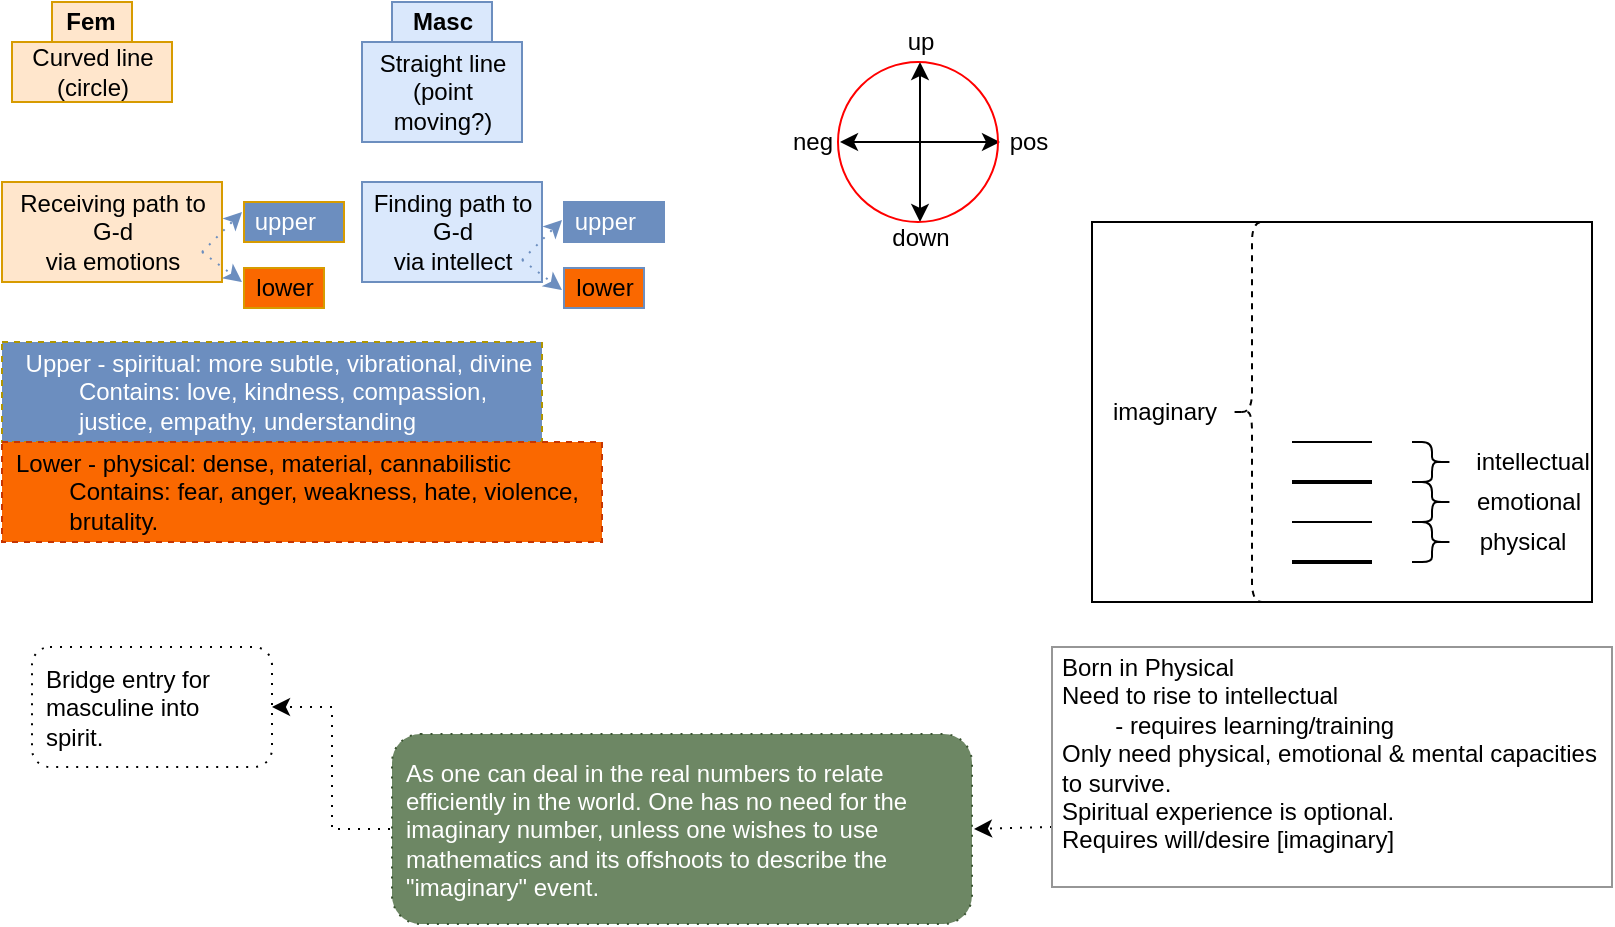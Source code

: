 <mxfile version="15.2.7" type="device" pages="2"><diagram id="zGnFi_Y4p3X3KH1KNF0r" name="Page-1"><mxGraphModel dx="1406" dy="814" grid="1" gridSize="10" guides="1" tooltips="1" connect="1" arrows="1" fold="1" page="1" pageScale="1" pageWidth="827" pageHeight="1169" math="0" shadow="0"><root><mxCell id="0"/><mxCell id="1" parent="0"/><mxCell id="240" value="Receiving path to &lt;br&gt;G-d&lt;br&gt;via emotions" style="text;html=1;align=center;verticalAlign=middle;resizable=0;points=[];autosize=1;strokeColor=#d79b00;fillColor=#ffe6cc;" parent="1" vertex="1"><mxGeometry x="5" y="100" width="110" height="50" as="geometry"/></mxCell><mxCell id="8" value="" style="group;fillColor=default;" parent="1" vertex="1" connectable="0"><mxGeometry x="390" y="20" width="143" height="118" as="geometry"/></mxCell><mxCell id="2" value="" style="endArrow=classic;startArrow=classic;html=1;" parent="8" edge="1"><mxGeometry width="50" height="50" relative="1" as="geometry"><mxPoint x="74" y="100" as="sourcePoint"/><mxPoint x="74" y="20" as="targetPoint"/></mxGeometry></mxCell><mxCell id="3" value="" style="endArrow=classic;startArrow=classic;html=1;" parent="8" edge="1"><mxGeometry width="50" height="50" relative="1" as="geometry"><mxPoint x="34" y="60" as="sourcePoint"/><mxPoint x="114" y="60" as="targetPoint"/></mxGeometry></mxCell><mxCell id="4" value="up" style="text;html=1;align=center;verticalAlign=middle;resizable=0;points=[];autosize=1;strokeColor=none;" parent="8" vertex="1"><mxGeometry x="59" width="30" height="20" as="geometry"/></mxCell><mxCell id="5" value="down" style="text;html=1;align=center;verticalAlign=middle;resizable=0;points=[];autosize=1;strokeColor=none;" parent="8" vertex="1"><mxGeometry x="54" y="98" width="40" height="20" as="geometry"/></mxCell><mxCell id="6" value="pos" style="text;html=1;align=center;verticalAlign=middle;resizable=0;points=[];autosize=1;strokeColor=none;" parent="8" vertex="1"><mxGeometry x="113" y="50" width="30" height="20" as="geometry"/></mxCell><mxCell id="7" value="neg" style="text;html=1;align=center;verticalAlign=middle;resizable=0;points=[];autosize=1;strokeColor=none;" parent="8" vertex="1"><mxGeometry y="50" width="40" height="20" as="geometry"/></mxCell><mxCell id="Z5CYmjNbPsFuOS8fbj_x-258" value="" style="ellipse;whiteSpace=wrap;html=1;aspect=fixed;strokeColor=#FF0000;fillColor=none;align=left;" parent="8" vertex="1"><mxGeometry x="33" y="20" width="80" height="80" as="geometry"/></mxCell><mxCell id="226" value="" style="group" parent="1" vertex="1" connectable="0"><mxGeometry x="550" y="120" width="255" height="190" as="geometry"/></mxCell><mxCell id="Z5CYmjNbPsFuOS8fbj_x-261" value="" style="rounded=0;whiteSpace=wrap;html=1;strokeColor=#000000;fillColor=default;align=left;" parent="226" vertex="1"><mxGeometry width="250" height="190" as="geometry"/></mxCell><mxCell id="9" value="" style="endArrow=none;html=1;" parent="226" edge="1"><mxGeometry width="50" height="50" relative="1" as="geometry"><mxPoint x="100" y="110" as="sourcePoint"/><mxPoint x="140" y="110" as="targetPoint"/></mxGeometry></mxCell><mxCell id="10" value="" style="endArrow=none;html=1;strokeWidth=2;" parent="226" edge="1"><mxGeometry width="50" height="50" relative="1" as="geometry"><mxPoint x="100" y="130" as="sourcePoint"/><mxPoint x="140" y="130" as="targetPoint"/></mxGeometry></mxCell><mxCell id="11" value="" style="endArrow=none;html=1;" parent="226" edge="1"><mxGeometry width="50" height="50" relative="1" as="geometry"><mxPoint x="100" y="150" as="sourcePoint"/><mxPoint x="140" y="150" as="targetPoint"/></mxGeometry></mxCell><mxCell id="12" value="" style="endArrow=none;html=1;strokeWidth=2;" parent="226" edge="1"><mxGeometry width="50" height="50" relative="1" as="geometry"><mxPoint x="100" y="170" as="sourcePoint"/><mxPoint x="140" y="170" as="targetPoint"/></mxGeometry></mxCell><mxCell id="13" value="" style="endArrow=none;html=1;dashed=1;dashPattern=1 4;" parent="226" edge="1"><mxGeometry width="50" height="50" relative="1" as="geometry"><mxPoint x="100" y="190" as="sourcePoint"/><mxPoint x="140" y="190" as="targetPoint"/></mxGeometry></mxCell><mxCell id="16" value="imaginary&lt;span style=&quot;white-space: pre&quot;&gt;&#9;&lt;/span&gt;" style="text;html=1;align=center;verticalAlign=middle;resizable=0;points=[];autosize=1;" parent="226" vertex="1"><mxGeometry y="85" width="100" height="20" as="geometry"/></mxCell><mxCell id="17" value="" style="shape=curlyBracket;whiteSpace=wrap;html=1;rounded=1;flipH=1;" parent="226" vertex="1"><mxGeometry x="160" y="110" width="20" height="20" as="geometry"/></mxCell><mxCell id="18" value="intellectual" style="text;html=1;align=center;verticalAlign=middle;resizable=0;points=[];autosize=1;" parent="226" vertex="1"><mxGeometry x="185" y="110" width="70" height="20" as="geometry"/></mxCell><mxCell id="22" value="" style="shape=curlyBracket;whiteSpace=wrap;html=1;rounded=1;flipH=1;" parent="226" vertex="1"><mxGeometry x="160" y="130" width="20" height="20" as="geometry"/></mxCell><mxCell id="23" value="emotional" style="text;html=1;align=center;verticalAlign=middle;resizable=0;points=[];autosize=1;" parent="226" vertex="1"><mxGeometry x="183" y="130" width="70" height="20" as="geometry"/></mxCell><mxCell id="24" value="" style="shape=curlyBracket;whiteSpace=wrap;html=1;rounded=1;flipH=1;" parent="226" vertex="1"><mxGeometry x="160" y="150" width="20" height="20" as="geometry"/></mxCell><mxCell id="28" value="physical" style="text;html=1;align=center;verticalAlign=middle;resizable=0;points=[];autosize=1;" parent="226" vertex="1"><mxGeometry x="185" y="150" width="60" height="20" as="geometry"/></mxCell><mxCell id="30" value="" style="shape=curlyBracket;whiteSpace=wrap;html=1;rounded=1;dashed=1;" parent="226" vertex="1"><mxGeometry x="70" width="20" height="190" as="geometry"/></mxCell><mxCell id="256" value="" style="edgeStyle=orthogonalEdgeStyle;rounded=0;orthogonalLoop=1;jettySize=auto;html=1;dashed=1;dashPattern=1 4;strokeWidth=1;" parent="1" source="229" target="255" edge="1"><mxGeometry relative="1" as="geometry"/></mxCell><object label="As one can deal in the real numbers to relate efficiently in the world. One has no need for the imaginary number, unless one wishes to use mathematics and its offshoots to describe the &quot;imaginary&quot; event." Desc="MascFem" id="229"><mxCell style="whiteSpace=wrap;html=1;rounded=1;dashed=1;align=left;perimeterSpacing=1;spacingLeft=5;spacingRight=5;dashPattern=1 4;fillColor=#6d8764;strokeColor=#3A5431;fontColor=#ffffff;" parent="1" vertex="1"><mxGeometry x="200" y="376" width="290" height="95" as="geometry"/></mxCell></object><mxCell id="231" value="&lt;b&gt;Fem&lt;span style=&quot;white-space: pre&quot;&gt;&#9;&lt;/span&gt;&lt;/b&gt;" style="text;html=1;align=center;verticalAlign=middle;resizable=0;points=[];autosize=1;strokeColor=#d79b00;fillColor=#ffe6cc;" parent="1" vertex="1"><mxGeometry x="30" y="10" width="40" height="20" as="geometry"/></mxCell><mxCell id="237" value="&lt;b&gt;Masc&lt;/b&gt;" style="text;html=1;align=center;verticalAlign=middle;resizable=0;points=[];autosize=1;strokeColor=#6c8ebf;fillColor=#dae8fc;" parent="1" vertex="1"><mxGeometry x="200" y="10" width="50" height="20" as="geometry"/></mxCell><mxCell id="238" value="Curved line &lt;br&gt;(circle)" style="text;html=1;align=center;verticalAlign=middle;resizable=0;points=[];autosize=1;strokeColor=#d79b00;fillColor=#ffe6cc;" parent="1" vertex="1"><mxGeometry x="10" y="30" width="80" height="30" as="geometry"/></mxCell><mxCell id="239" value="Straight line &lt;br&gt;(point&lt;br&gt;moving?)" style="text;html=1;align=center;verticalAlign=middle;resizable=0;points=[];autosize=1;strokeColor=#6c8ebf;fillColor=#dae8fc;" parent="1" vertex="1"><mxGeometry x="185" y="30" width="80" height="50" as="geometry"/></mxCell><mxCell id="241" value="Finding path to &lt;br&gt;G-d&lt;br&gt;via intellect" style="text;html=1;align=center;verticalAlign=middle;resizable=0;points=[];autosize=1;strokeColor=#6c8ebf;fillColor=#dae8fc;" parent="1" vertex="1"><mxGeometry x="185" y="100" width="90" height="50" as="geometry"/></mxCell><mxCell id="246" value="" style="group;" parent="1" vertex="1" connectable="0"><mxGeometry x="265" y="119" width="20" height="35" as="geometry"/></mxCell><mxCell id="247" value="" style="endArrow=classic;html=1;dashed=1;dashPattern=1 4;strokeWidth=1;fillColor=#dae8fc;strokeColor=#6c8ebf;" parent="246" edge="1"><mxGeometry width="50" height="50" relative="1" as="geometry"><mxPoint y="20" as="sourcePoint"/><mxPoint x="20" as="targetPoint"/></mxGeometry></mxCell><mxCell id="248" value="" style="endArrow=classic;html=1;dashed=1;dashPattern=1 4;strokeWidth=1;fillColor=#dae8fc;strokeColor=#6c8ebf;" parent="246" edge="1"><mxGeometry width="50" height="50" relative="1" as="geometry"><mxPoint y="20" as="sourcePoint"/><mxPoint x="20" y="35" as="targetPoint"/></mxGeometry></mxCell><mxCell id="250" value="&amp;nbsp;upper" style="text;html=1;align=left;verticalAlign=middle;resizable=0;points=[];autosize=1;strokeColor=#6C8EBF;fillColor=#6C8EBF;fontColor=#FFFFFF;" parent="1" vertex="1"><mxGeometry x="286" y="110" width="50" height="20" as="geometry"/></mxCell><mxCell id="252" value="lower" style="text;html=1;align=center;verticalAlign=middle;resizable=0;points=[];autosize=1;strokeColor=#6c8ebf;fillColor=#FA6800;" parent="1" vertex="1"><mxGeometry x="286" y="143" width="40" height="20" as="geometry"/></mxCell><mxCell id="253" value="Upper - spiritual: more subtle, vibrational, divine&lt;br&gt;&lt;div style=&quot;text-align: left&quot;&gt;&lt;span style=&quot;white-space: pre&quot;&gt;&#9;&lt;/span&gt;Contains: love, kindness, compassion,&lt;/div&gt;&lt;div style=&quot;text-align: left&quot;&gt;&amp;nbsp;&lt;span style=&quot;white-space: pre&quot;&gt;&#9;&lt;/span&gt;justice, empathy, understanding&lt;br&gt;&lt;/div&gt;" style="text;html=1;align=center;verticalAlign=middle;resizable=0;points=[];autosize=1;strokeColor=#B09500;dashed=1;fillColor=#6C8EBF;fontColor=#FFFFFF;spacingLeft=5;" parent="1" vertex="1"><mxGeometry x="5" y="180" width="270" height="50" as="geometry"/></mxCell><mxCell id="254" value="Lower - physical: dense, material, cannabilistic&lt;br&gt;&lt;span style=&quot;white-space: pre&quot;&gt;&#9;&lt;/span&gt;Contains: fear, anger, weakness, hate, violence,&lt;br&gt;&lt;span style=&quot;white-space: pre&quot;&gt;&#9;&lt;/span&gt;brutality." style="text;html=1;align=left;verticalAlign=middle;resizable=0;points=[];autosize=1;dashed=1;strokeColor=#C73500;fillColor=#fa6800;fontColor=#000000;spacingLeft=5;" parent="1" vertex="1"><mxGeometry x="5" y="230" width="300" height="50" as="geometry"/></mxCell><mxCell id="255" value="Bridge entry for masculine into spirit." style="whiteSpace=wrap;html=1;rounded=1;dashed=1;dashPattern=1 4;align=left;spacingLeft=5;spacingRight=5;" parent="1" vertex="1"><mxGeometry x="20" y="332.5" width="120" height="60" as="geometry"/></mxCell><mxCell id="TUgl6-iJQtjWFSTgJmCr-256" value="&amp;nbsp;upper" style="text;html=1;align=left;verticalAlign=middle;resizable=0;points=[];autosize=1;strokeColor=#d79b00;fillColor=#6C8EBF;fontColor=#FFFFFF;" parent="1" vertex="1"><mxGeometry x="126" y="110" width="50" height="20" as="geometry"/></mxCell><mxCell id="TUgl6-iJQtjWFSTgJmCr-257" value="lower" style="text;html=1;align=center;verticalAlign=middle;resizable=0;points=[];autosize=1;strokeColor=#d79b00;fillColor=#FA6800;" parent="1" vertex="1"><mxGeometry x="126" y="143" width="40" height="20" as="geometry"/></mxCell><mxCell id="TUgl6-iJQtjWFSTgJmCr-258" value="" style="group;" parent="1" vertex="1" connectable="0"><mxGeometry x="105" y="115" width="20" height="35" as="geometry"/></mxCell><mxCell id="TUgl6-iJQtjWFSTgJmCr-259" value="" style="endArrow=classic;html=1;dashed=1;dashPattern=1 4;strokeWidth=1;fillColor=#dae8fc;strokeColor=#6c8ebf;" parent="TUgl6-iJQtjWFSTgJmCr-258" edge="1"><mxGeometry width="50" height="50" relative="1" as="geometry"><mxPoint y="20" as="sourcePoint"/><mxPoint x="20" as="targetPoint"/></mxGeometry></mxCell><mxCell id="TUgl6-iJQtjWFSTgJmCr-260" value="" style="endArrow=classic;html=1;dashed=1;dashPattern=1 4;strokeWidth=1;fillColor=#dae8fc;strokeColor=#6c8ebf;" parent="TUgl6-iJQtjWFSTgJmCr-258" edge="1"><mxGeometry width="50" height="50" relative="1" as="geometry"><mxPoint y="20" as="sourcePoint"/><mxPoint x="20" y="35" as="targetPoint"/></mxGeometry></mxCell><mxCell id="N6h_lwHVFX-9zImPqFdz-256" style="rounded=0;orthogonalLoop=1;jettySize=auto;html=1;exitX=0;exitY=0.75;exitDx=0;exitDy=0;entryX=1;entryY=0.5;entryDx=0;entryDy=0;dashed=1;dashPattern=1 4;" parent="1" source="TUgl6-iJQtjWFSTgJmCr-261" target="229" edge="1"><mxGeometry relative="1" as="geometry"/></mxCell><mxCell id="TUgl6-iJQtjWFSTgJmCr-261" value="Born in Physical&lt;br&gt;Need to rise to intellectual&lt;br&gt;&lt;span style=&quot;white-space: pre&quot;&gt;&#9;&lt;/span&gt;- requires learning/training&lt;br&gt;Only need physical, emotional &amp;amp; mental capacities to survive.&lt;br&gt;Spiritual experience is optional.&lt;br&gt;Requires will/desire [imaginary]&lt;br&gt;&lt;br&gt;" style="rounded=0;whiteSpace=wrap;html=1;strokeColor=#969696;align=left;spacing=5;" parent="1" vertex="1"><mxGeometry x="530" y="332.5" width="280" height="120" as="geometry"/></mxCell></root></mxGraphModel></diagram><diagram id="YGJwfw5Y491wK7Rf3TtG" name="Page-2"><mxGraphModel dx="1088" dy="809" grid="1" gridSize="10" guides="1" tooltips="1" connect="1" arrows="1" fold="1" page="1" pageScale="1" pageWidth="827" pageHeight="1169" math="0" shadow="0"><root><mxCell id="WBpnSNrrlyP9IZ5vOta7-0"/><mxCell id="WBpnSNrrlyP9IZ5vOta7-1" parent="WBpnSNrrlyP9IZ5vOta7-0"/><mxCell id="WBpnSNrrlyP9IZ5vOta7-2" value="" style="triangle;whiteSpace=wrap;html=1;fontColor=#FFFFFF;strokeColor=#6C8EBF;fillColor=#6C8EBF;direction=north;" vertex="1" parent="WBpnSNrrlyP9IZ5vOta7-1"><mxGeometry x="340" y="380" width="110" height="80" as="geometry"/></mxCell></root></mxGraphModel></diagram></mxfile>